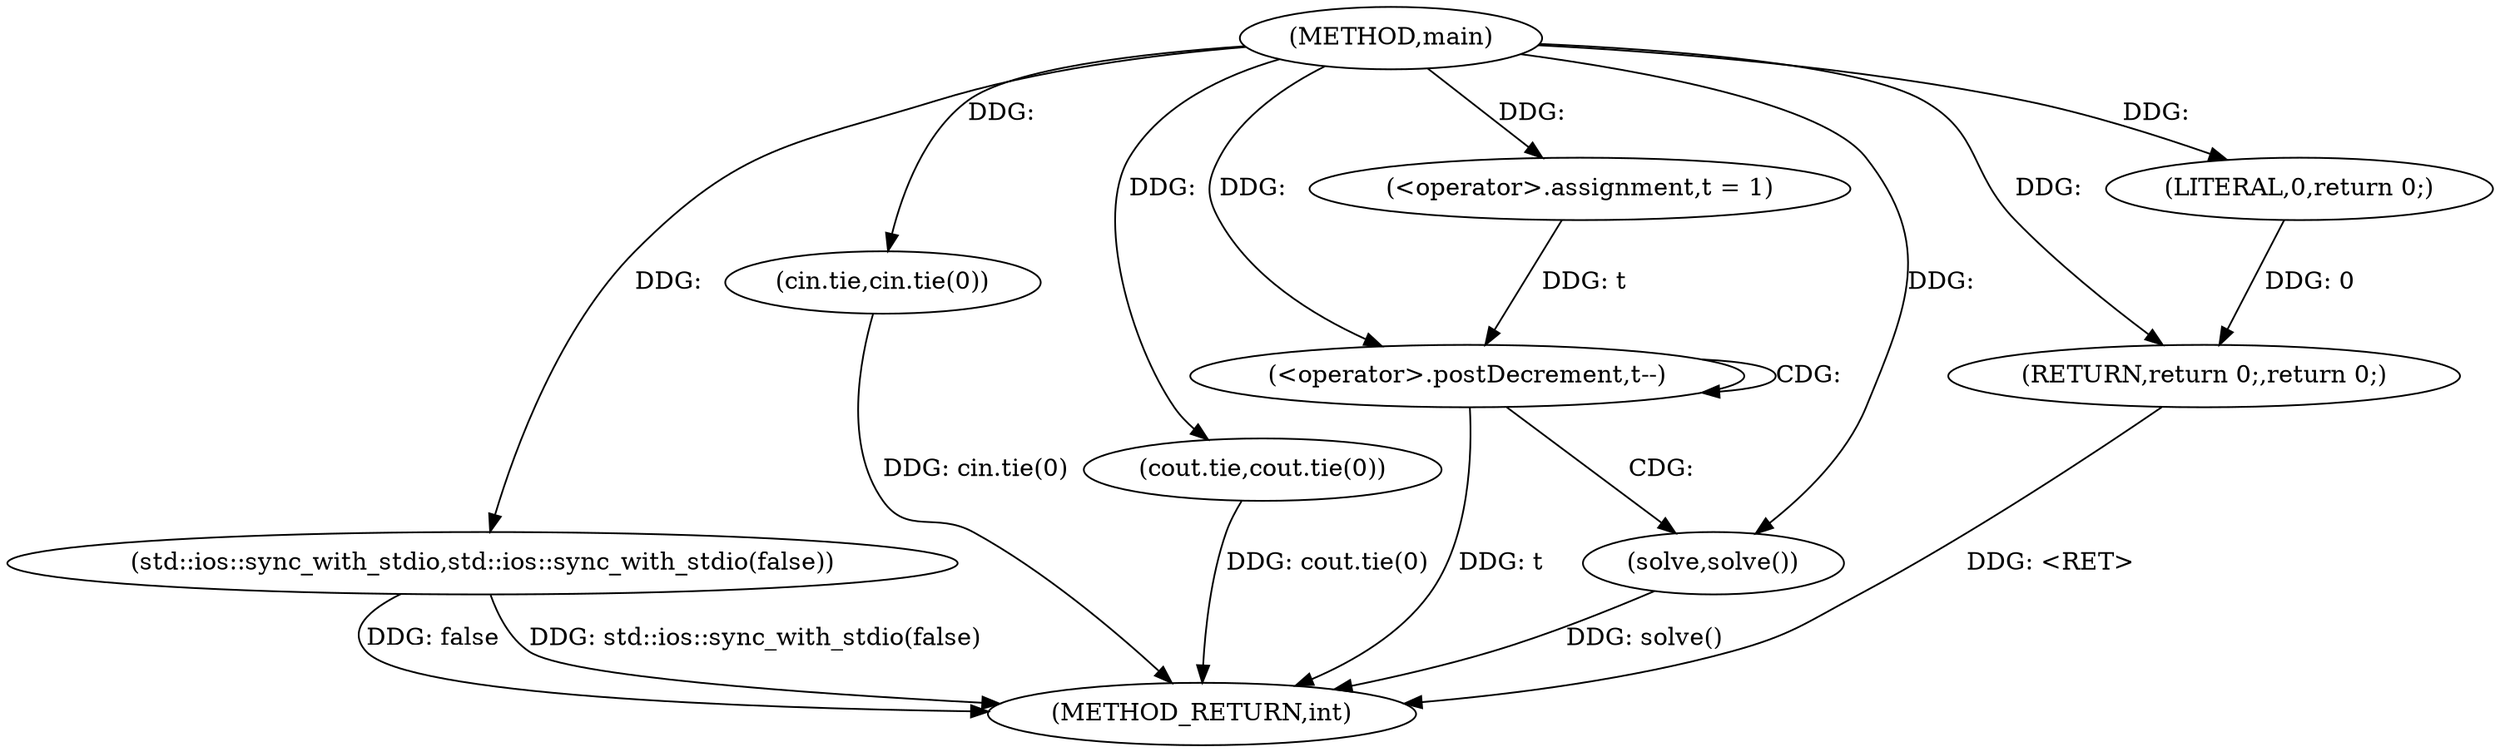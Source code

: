 digraph "main" {  
"1000409" [label = "(METHOD,main)" ]
"1000428" [label = "(METHOD_RETURN,int)" ]
"1000411" [label = "(std::ios::sync_with_stdio,std::ios::sync_with_stdio(false))" ]
"1000413" [label = "(cin.tie,cin.tie(0))" ]
"1000415" [label = "(cout.tie,cout.tie(0))" ]
"1000418" [label = "(<operator>.assignment,t = 1)" ]
"1000426" [label = "(RETURN,return 0;,return 0;)" ]
"1000422" [label = "(<operator>.postDecrement,t--)" ]
"1000427" [label = "(LITERAL,0,return 0;)" ]
"1000425" [label = "(solve,solve())" ]
  "1000426" -> "1000428"  [ label = "DDG: <RET>"] 
  "1000411" -> "1000428"  [ label = "DDG: std::ios::sync_with_stdio(false)"] 
  "1000413" -> "1000428"  [ label = "DDG: cin.tie(0)"] 
  "1000415" -> "1000428"  [ label = "DDG: cout.tie(0)"] 
  "1000422" -> "1000428"  [ label = "DDG: t"] 
  "1000425" -> "1000428"  [ label = "DDG: solve()"] 
  "1000411" -> "1000428"  [ label = "DDG: false"] 
  "1000409" -> "1000418"  [ label = "DDG: "] 
  "1000427" -> "1000426"  [ label = "DDG: 0"] 
  "1000409" -> "1000426"  [ label = "DDG: "] 
  "1000409" -> "1000411"  [ label = "DDG: "] 
  "1000409" -> "1000413"  [ label = "DDG: "] 
  "1000409" -> "1000415"  [ label = "DDG: "] 
  "1000409" -> "1000427"  [ label = "DDG: "] 
  "1000418" -> "1000422"  [ label = "DDG: t"] 
  "1000409" -> "1000422"  [ label = "DDG: "] 
  "1000409" -> "1000425"  [ label = "DDG: "] 
  "1000422" -> "1000422"  [ label = "CDG: "] 
  "1000422" -> "1000425"  [ label = "CDG: "] 
}
